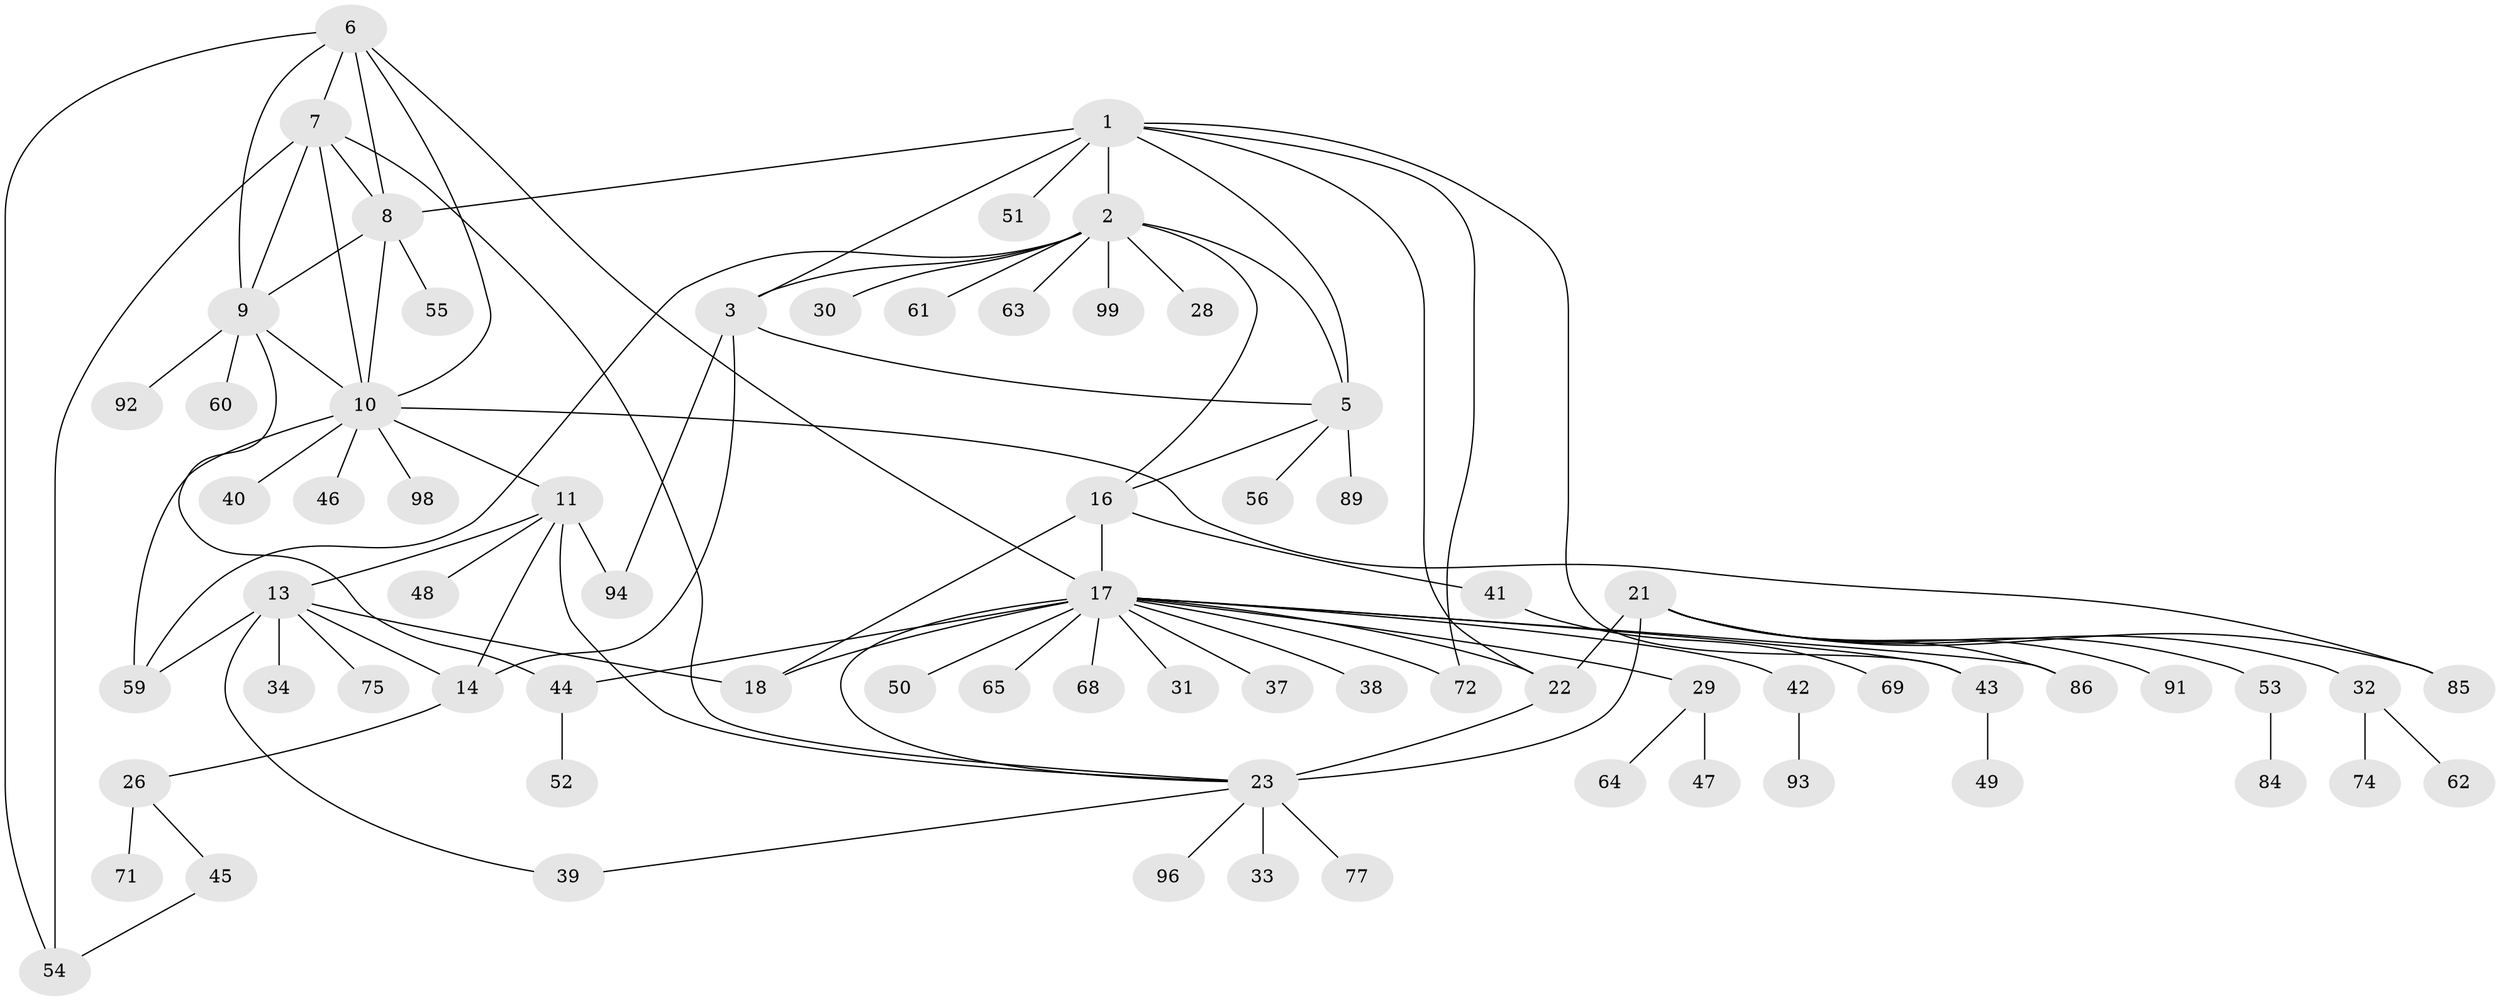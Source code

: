// Generated by graph-tools (version 1.1) at 2025/52/02/27/25 19:52:15]
// undirected, 71 vertices, 101 edges
graph export_dot {
graph [start="1"]
  node [color=gray90,style=filled];
  1 [super="+4"];
  2 [super="+73"];
  3 [super="+78"];
  5 [super="+90"];
  6 [super="+36"];
  7 [super="+67"];
  8 [super="+35"];
  9 [super="+66"];
  10 [super="+58"];
  11 [super="+12"];
  13 [super="+102"];
  14 [super="+15"];
  16 [super="+101"];
  17 [super="+19"];
  18 [super="+20"];
  21 [super="+25"];
  22 [super="+24"];
  23 [super="+87"];
  26 [super="+27"];
  28;
  29;
  30;
  31;
  32 [super="+88"];
  33;
  34;
  37 [super="+57"];
  38;
  39;
  40;
  41 [super="+82"];
  42;
  43 [super="+95"];
  44 [super="+76"];
  45;
  46;
  47 [super="+70"];
  48;
  49;
  50;
  51;
  52;
  53;
  54 [super="+79"];
  55 [super="+80"];
  56;
  59;
  60 [super="+81"];
  61;
  62;
  63 [super="+83"];
  64;
  65;
  68;
  69;
  71;
  72 [super="+97"];
  74;
  75;
  77;
  84;
  85 [super="+100"];
  86;
  89;
  91;
  92;
  93;
  94;
  96;
  98;
  99;
  1 -- 2 [weight=2];
  1 -- 3 [weight=2];
  1 -- 5 [weight=2];
  1 -- 22;
  1 -- 8;
  1 -- 72;
  1 -- 43;
  1 -- 51;
  2 -- 3;
  2 -- 5;
  2 -- 28;
  2 -- 30;
  2 -- 59;
  2 -- 61;
  2 -- 63;
  2 -- 99;
  2 -- 16;
  3 -- 5;
  3 -- 14;
  3 -- 94;
  5 -- 16;
  5 -- 56;
  5 -- 89;
  6 -- 7;
  6 -- 8;
  6 -- 9;
  6 -- 10;
  6 -- 17;
  6 -- 54;
  7 -- 8;
  7 -- 9;
  7 -- 10;
  7 -- 23;
  7 -- 54;
  8 -- 9;
  8 -- 10;
  8 -- 55;
  9 -- 10;
  9 -- 44;
  9 -- 60;
  9 -- 92;
  10 -- 40;
  10 -- 46;
  10 -- 59;
  10 -- 98;
  10 -- 11;
  10 -- 85;
  11 -- 13 [weight=2];
  11 -- 14 [weight=4];
  11 -- 48;
  11 -- 94;
  11 -- 23;
  13 -- 14 [weight=2];
  13 -- 18;
  13 -- 34;
  13 -- 39;
  13 -- 75;
  13 -- 59;
  14 -- 26;
  16 -- 17 [weight=2];
  16 -- 18 [weight=2];
  16 -- 41;
  17 -- 18 [weight=4];
  17 -- 29;
  17 -- 38;
  17 -- 42;
  17 -- 43;
  17 -- 44;
  17 -- 68;
  17 -- 72;
  17 -- 86;
  17 -- 65;
  17 -- 37;
  17 -- 50;
  17 -- 23;
  17 -- 31;
  17 -- 22;
  21 -- 22 [weight=4];
  21 -- 23 [weight=2];
  21 -- 32;
  21 -- 86;
  21 -- 85;
  21 -- 53;
  21 -- 91;
  22 -- 23 [weight=2];
  23 -- 33;
  23 -- 39;
  23 -- 77;
  23 -- 96;
  26 -- 45;
  26 -- 71;
  29 -- 47;
  29 -- 64;
  32 -- 62;
  32 -- 74;
  41 -- 69;
  42 -- 93;
  43 -- 49;
  44 -- 52;
  45 -- 54;
  53 -- 84;
}

